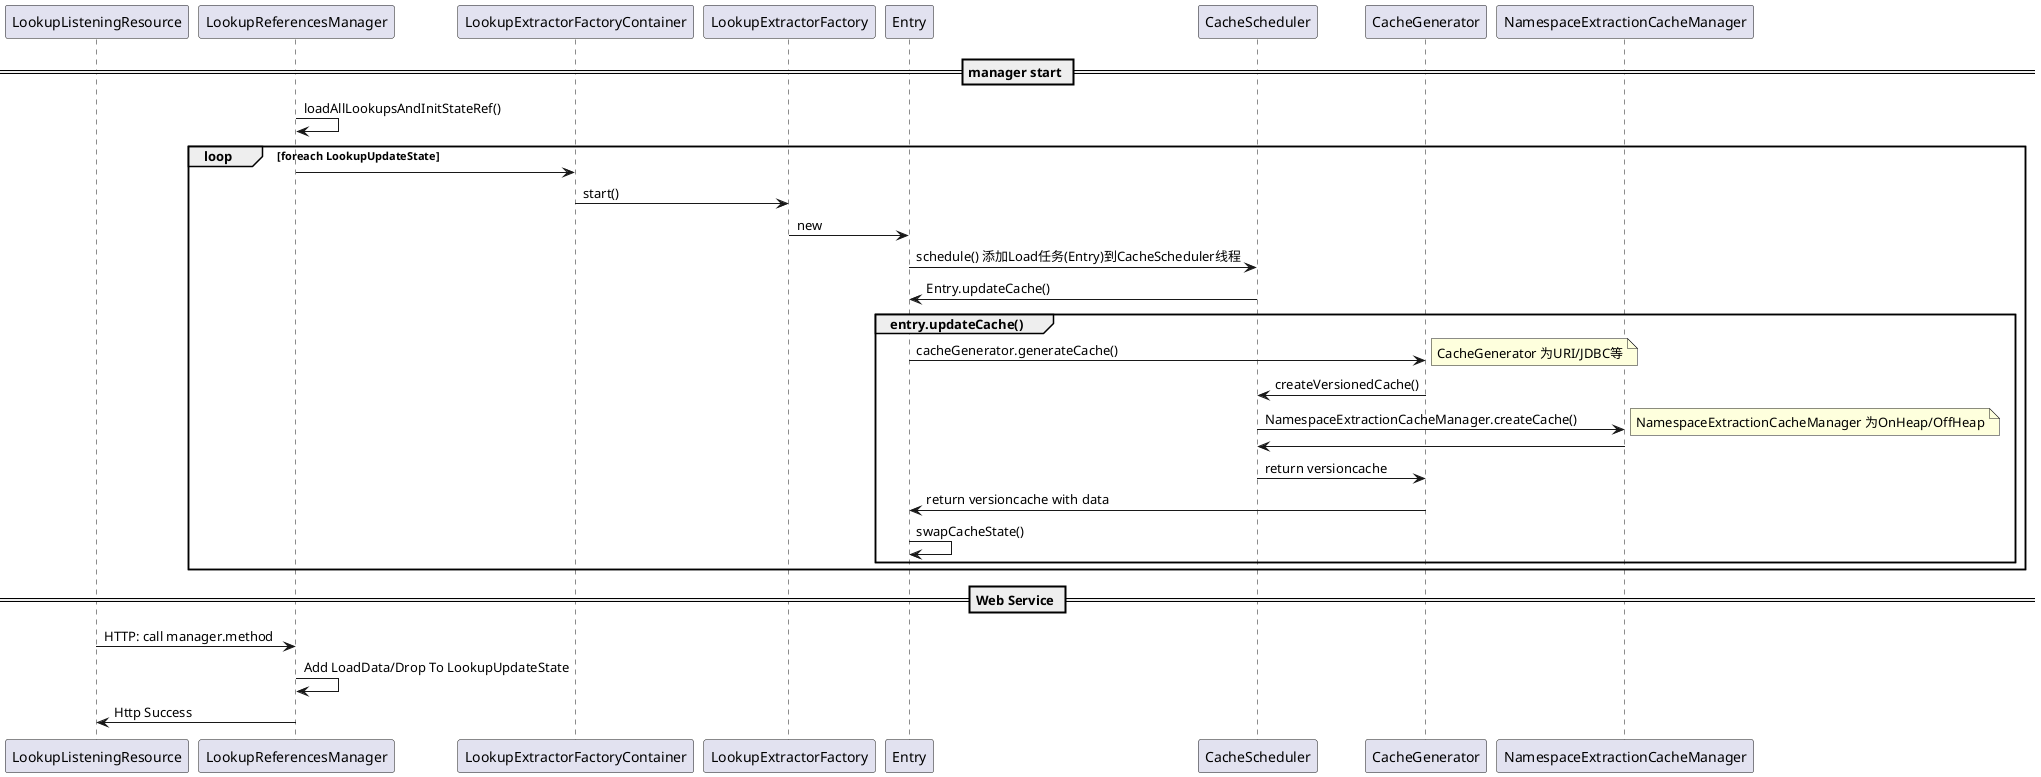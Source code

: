 @startuml

participant LookupListeningResource
participant LookupReferencesManager

== manager start ==

LookupReferencesManager ->  LookupReferencesManager : loadAllLookupsAndInitStateRef()

loop foreach LookupUpdateState

LookupReferencesManager -> LookupExtractorFactoryContainer
LookupExtractorFactoryContainer -> LookupExtractorFactory: start()
LookupExtractorFactory -> Entry: new
Entry -> CacheScheduler : schedule() 添加Load任务(Entry)到CacheScheduler线程
CacheScheduler -> Entry: Entry.updateCache()

    group entry.updateCache()
        Entry -> CacheGenerator: cacheGenerator.generateCache()
        note right:CacheGenerator 为URI/JDBC等
        CacheGenerator -> CacheScheduler : createVersionedCache()
        CacheScheduler -> NamespaceExtractionCacheManager : NamespaceExtractionCacheManager.createCache()
        note right : NamespaceExtractionCacheManager 为OnHeap/OffHeap
        NamespaceExtractionCacheManager -> CacheScheduler
        CacheScheduler -> CacheGenerator: return versioncache
        CacheGenerator -> Entry: return versioncache with data
        Entry -> Entry : swapCacheState()
    end

end

== Web Service ==

LookupListeningResource -> LookupReferencesManager : HTTP: call manager.method
LookupReferencesManager -> LookupReferencesManager : Add LoadData/Drop To LookupUpdateState
LookupReferencesManager -> LookupListeningResource : Http Success

@enduml

